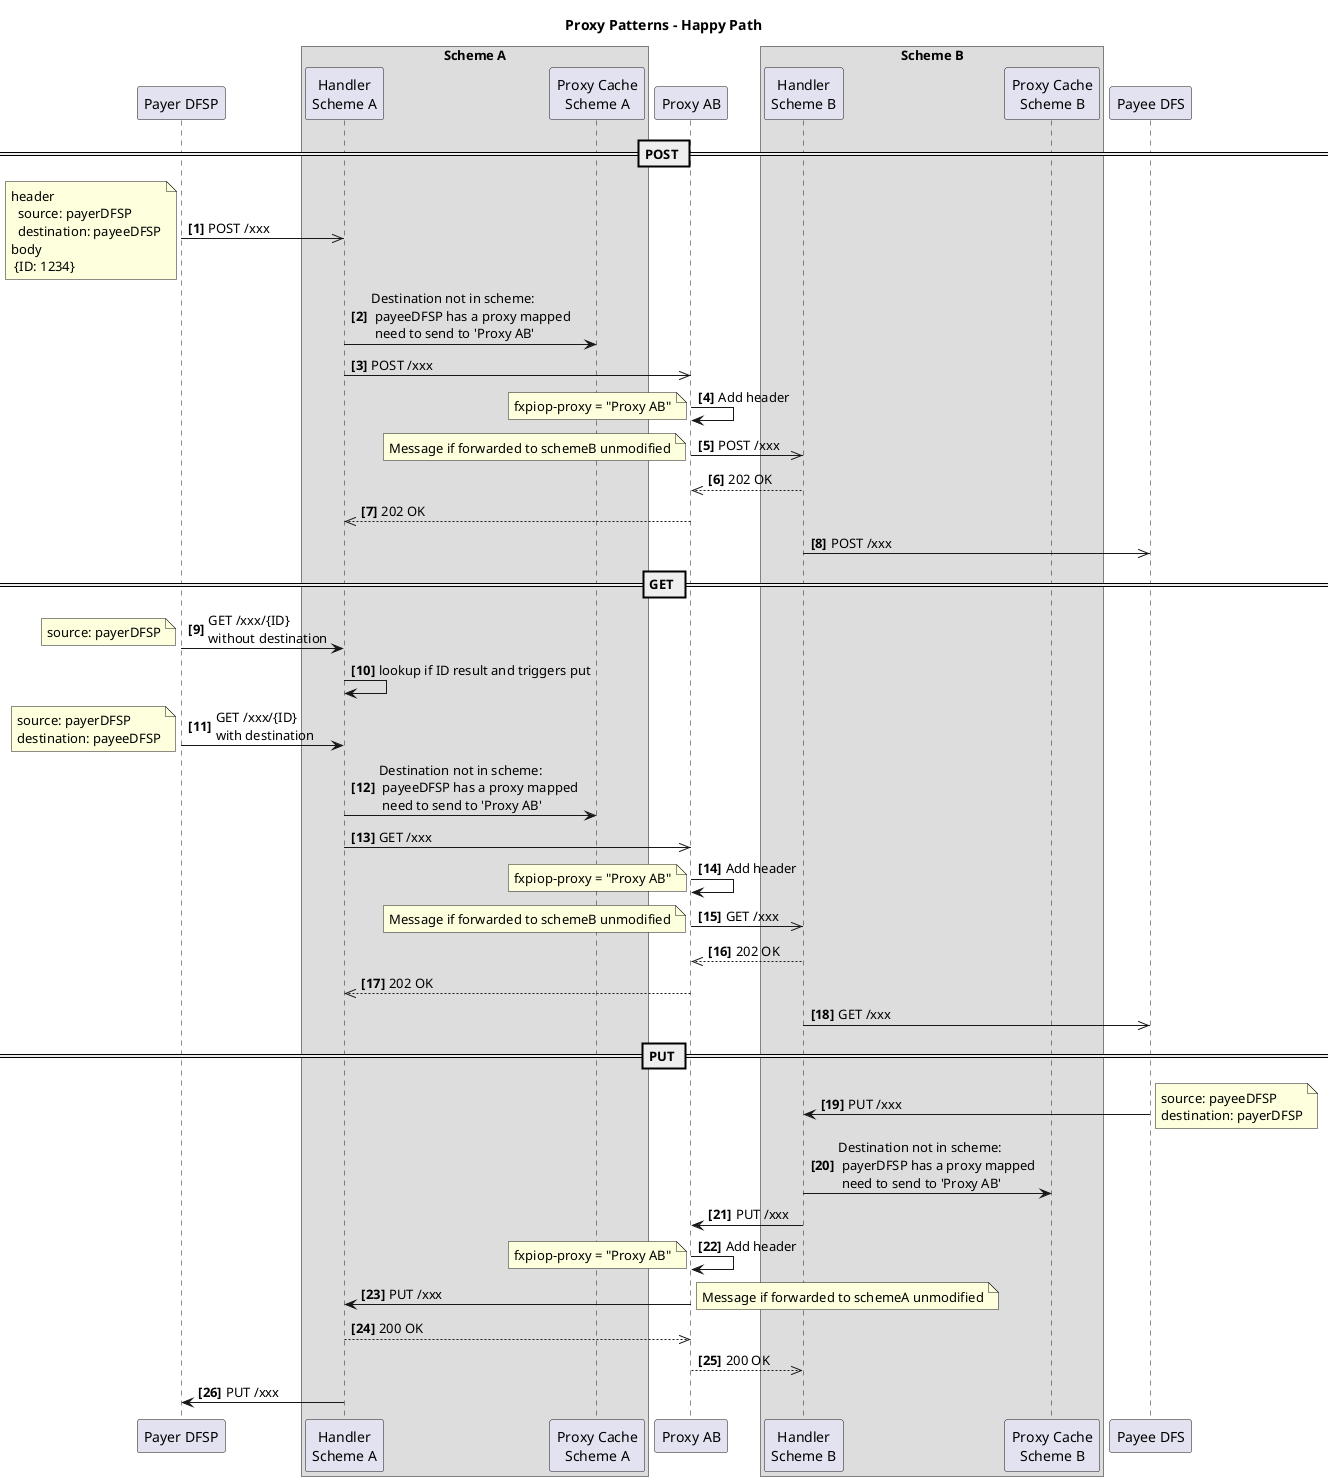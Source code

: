 @startuml

title Proxy Patterns - Happy Path 

participant "Payer DFSP" as payerDFSP
box "Scheme A"
    participant "Handler\nScheme A" as schemeA
    participant "Proxy Cache\nScheme A" as pc_A
end box
participant "Proxy AB" as xnp
box "Scheme B"
    participant "Handler\nScheme B" as schemeB
    participant "Proxy Cache\nScheme B" as pc_B
end box
participant "Payee DFS" as payeeDFSP

autonumber 1 "<b>[0]"

== POST ==
payerDFSP ->> schemeA: POST /xxx
note left
header
  source: payerDFSP
  destination: payeeDFSP
body
 {ID: 1234}
end note
schemeA -> pc_A: Destination not in scheme:\n payeeDFSP has a proxy mapped\n need to send to 'Proxy AB'
schemeA ->> xnp: POST /xxx
xnp->xnp: Add header
    note left
    fxpiop-proxy = "Proxy AB"
    end note
xnp ->> schemeB: POST /xxx
note left
Message if forwarded to schemeB unmodified
end note
    
schemeB -->> xnp: 202 OK
xnp -->> schemeA: 202 OK

schemeB ->> payeeDFSP: POST /xxx

== GET ==
payerDFSP -> schemeA: GET /xxx/{ID} \nwithout destination
note left
  source: payerDFSP
end note

schemeA->schemeA: lookup if ID result and triggers put

payerDFSP -> schemeA: GET /xxx/{ID} \nwith destination
note left
  source: payerDFSP
  destination: payeeDFSP
end note

schemeA -> pc_A: Destination not in scheme:\n payeeDFSP has a proxy mapped\n need to send to 'Proxy AB'
schemeA ->> xnp: GET /xxx
xnp->xnp: Add header
    note left
    fxpiop-proxy = "Proxy AB"
    end note
xnp ->> schemeB: GET /xxx
note left
Message if forwarded to schemeB unmodified
end note
schemeB -->> xnp: 202 OK
xnp -->> schemeA: 202 OK

schemeB ->> payeeDFSP: GET /xxx



== PUT ==


payeeDFSP -> schemeB: PUT /xxx
note right
    source: payeeDFSP
    destination: payerDFSP
end note
schemeB -> pc_B: Destination not in scheme:\n payerDFSP has a proxy mapped\n need to send to 'Proxy AB'
schemeB -> xnp: PUT /xxx
xnp->xnp: Add header
    note left
    fxpiop-proxy = "Proxy AB"
    end note
xnp -> schemeA: PUT /xxx
note right
Message if forwarded to schemeA unmodified
end note
schemeA -->> xnp: 200 OK
xnp -->> schemeB: 200 OK

schemeA -> payerDFSP: PUT /xxx

@enduml